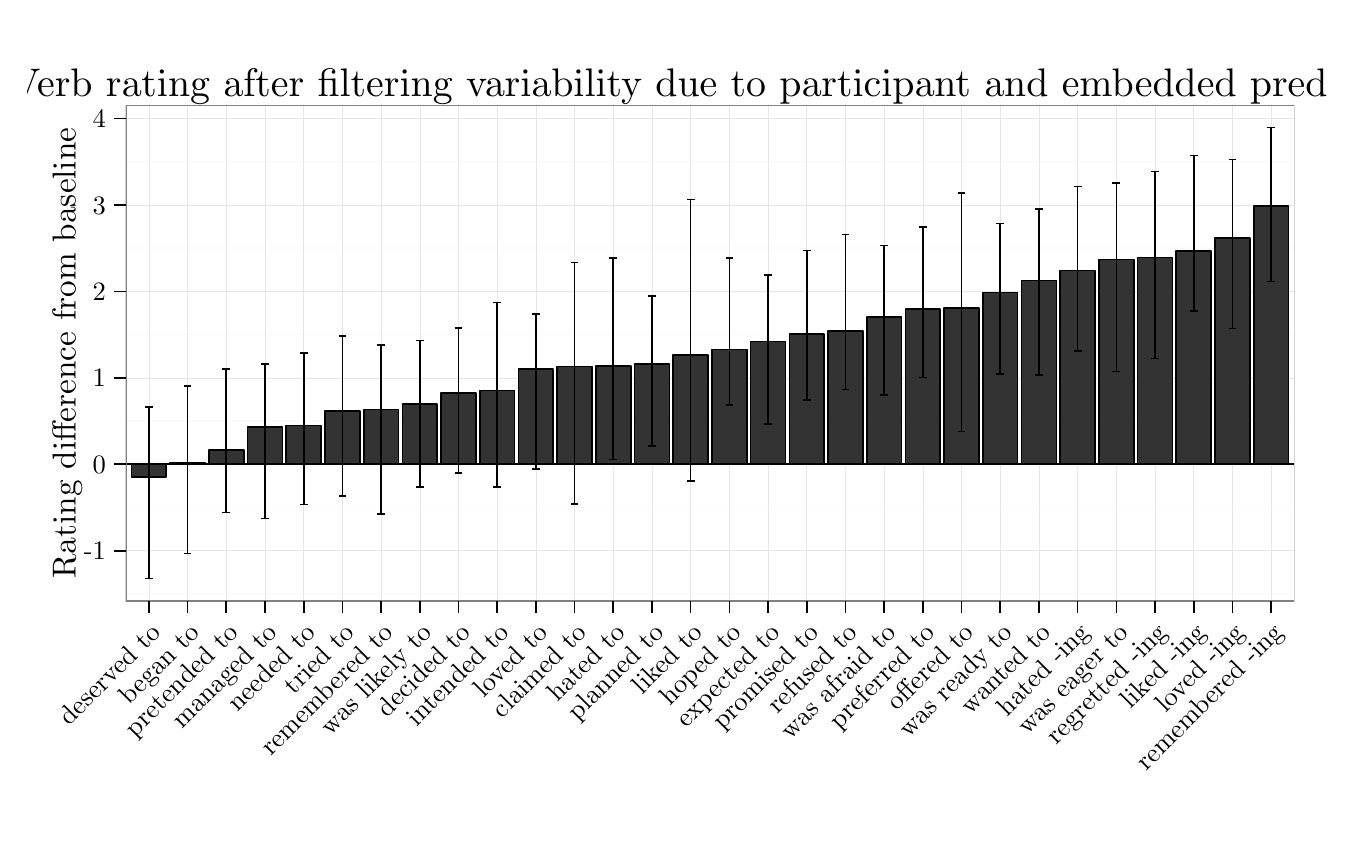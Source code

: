 % Created by tikzDevice version 0.6.2-92-0ad2792 on 2013-12-17 15:54:24
% !TEX encoding = UTF-8 Unicode
\begin{tikzpicture}[x=1pt,y=1pt]
\definecolor[named]{fillColor}{rgb}{1.00,1.00,1.00}
\path[use as bounding box,fill=fillColor,fill opacity=0.00] (0,0) rectangle (469.75,289.08);
\begin{scope}
\path[clip] (  0.00,  0.00) rectangle (469.75,289.08);
\definecolor[named]{drawColor}{rgb}{1.00,1.00,1.00}
\definecolor[named]{fillColor}{rgb}{1.00,1.00,1.00}

\path[draw=drawColor,line width= 0.6pt,line join=round,line cap=round,fill=fillColor] (  0.00,  0.00) rectangle (469.76,289.08);
\end{scope}
\begin{scope}
\path[clip] ( 35.42, 81.90) rectangle (457.71,261.09);
\definecolor[named]{fillColor}{rgb}{1.00,1.00,1.00}

\path[fill=fillColor] ( 35.42, 81.90) rectangle (457.71,261.09);
\definecolor[named]{drawColor}{rgb}{0.98,0.98,0.98}

\path[draw=drawColor,line width= 0.6pt,line join=round] ( 35.42, 84.48) --
	(457.71, 84.48);

\path[draw=drawColor,line width= 0.6pt,line join=round] ( 35.42,115.71) --
	(457.71,115.71);

\path[draw=drawColor,line width= 0.6pt,line join=round] ( 35.42,146.93) --
	(457.71,146.93);

\path[draw=drawColor,line width= 0.6pt,line join=round] ( 35.42,178.16) --
	(457.71,178.16);

\path[draw=drawColor,line width= 0.6pt,line join=round] ( 35.42,209.39) --
	(457.71,209.39);

\path[draw=drawColor,line width= 0.6pt,line join=round] ( 35.42,240.61) --
	(457.71,240.61);
\definecolor[named]{drawColor}{rgb}{0.90,0.90,0.90}

\path[draw=drawColor,line width= 0.2pt,line join=round] ( 35.42,100.09) --
	(457.71,100.09);

\path[draw=drawColor,line width= 0.2pt,line join=round] ( 35.42,131.32) --
	(457.71,131.32);

\path[draw=drawColor,line width= 0.2pt,line join=round] ( 35.42,162.55) --
	(457.71,162.55);

\path[draw=drawColor,line width= 0.2pt,line join=round] ( 35.42,193.77) --
	(457.71,193.77);

\path[draw=drawColor,line width= 0.2pt,line join=round] ( 35.42,225.00) --
	(457.71,225.00);

\path[draw=drawColor,line width= 0.2pt,line join=round] ( 35.42,256.23) --
	(457.71,256.23);

\path[draw=drawColor,line width= 0.2pt,line join=round] ( 43.81, 81.90) --
	( 43.81,261.09);

\path[draw=drawColor,line width= 0.2pt,line join=round] ( 57.79, 81.90) --
	( 57.79,261.09);

\path[draw=drawColor,line width= 0.2pt,line join=round] ( 71.78, 81.90) --
	( 71.78,261.09);

\path[draw=drawColor,line width= 0.2pt,line join=round] ( 85.76, 81.90) --
	( 85.76,261.09);

\path[draw=drawColor,line width= 0.2pt,line join=round] ( 99.74, 81.90) --
	( 99.74,261.09);

\path[draw=drawColor,line width= 0.2pt,line join=round] (113.73, 81.90) --
	(113.73,261.09);

\path[draw=drawColor,line width= 0.2pt,line join=round] (127.71, 81.90) --
	(127.71,261.09);

\path[draw=drawColor,line width= 0.2pt,line join=round] (141.69, 81.90) --
	(141.69,261.09);

\path[draw=drawColor,line width= 0.2pt,line join=round] (155.68, 81.90) --
	(155.68,261.09);

\path[draw=drawColor,line width= 0.2pt,line join=round] (169.66, 81.90) --
	(169.66,261.09);

\path[draw=drawColor,line width= 0.2pt,line join=round] (183.64, 81.90) --
	(183.64,261.09);

\path[draw=drawColor,line width= 0.2pt,line join=round] (197.62, 81.90) --
	(197.62,261.09);

\path[draw=drawColor,line width= 0.2pt,line join=round] (211.61, 81.90) --
	(211.61,261.09);

\path[draw=drawColor,line width= 0.2pt,line join=round] (225.59, 81.90) --
	(225.59,261.09);

\path[draw=drawColor,line width= 0.2pt,line join=round] (239.57, 81.90) --
	(239.57,261.09);

\path[draw=drawColor,line width= 0.2pt,line join=round] (253.56, 81.90) --
	(253.56,261.09);

\path[draw=drawColor,line width= 0.2pt,line join=round] (267.54, 81.90) --
	(267.54,261.09);

\path[draw=drawColor,line width= 0.2pt,line join=round] (281.52, 81.90) --
	(281.52,261.09);

\path[draw=drawColor,line width= 0.2pt,line join=round] (295.51, 81.90) --
	(295.51,261.09);

\path[draw=drawColor,line width= 0.2pt,line join=round] (309.49, 81.90) --
	(309.49,261.09);

\path[draw=drawColor,line width= 0.2pt,line join=round] (323.47, 81.90) --
	(323.47,261.09);

\path[draw=drawColor,line width= 0.2pt,line join=round] (337.46, 81.90) --
	(337.46,261.09);

\path[draw=drawColor,line width= 0.2pt,line join=round] (351.44, 81.90) --
	(351.44,261.09);

\path[draw=drawColor,line width= 0.2pt,line join=round] (365.42, 81.90) --
	(365.42,261.09);

\path[draw=drawColor,line width= 0.2pt,line join=round] (379.40, 81.90) --
	(379.40,261.09);

\path[draw=drawColor,line width= 0.2pt,line join=round] (393.39, 81.90) --
	(393.39,261.09);

\path[draw=drawColor,line width= 0.2pt,line join=round] (407.37, 81.90) --
	(407.37,261.09);

\path[draw=drawColor,line width= 0.2pt,line join=round] (421.35, 81.90) --
	(421.35,261.09);

\path[draw=drawColor,line width= 0.2pt,line join=round] (435.34, 81.90) --
	(435.34,261.09);

\path[draw=drawColor,line width= 0.2pt,line join=round] (449.32, 81.90) --
	(449.32,261.09);
\definecolor[named]{drawColor}{rgb}{0.00,0.00,0.00}
\definecolor[named]{fillColor}{rgb}{0.20,0.20,0.20}

\path[draw=drawColor,line width= 0.6pt,line join=round,fill=fillColor] ( 37.52,126.70) rectangle ( 50.10,131.32);

\path[draw=drawColor,line width= 0.6pt,line join=round,fill=fillColor] ( 51.50,131.32) rectangle ( 64.09,131.92);

\path[draw=drawColor,line width= 0.6pt,line join=round,fill=fillColor] ( 65.48,131.32) rectangle ( 78.07,136.40);

\path[draw=drawColor,line width= 0.6pt,line join=round,fill=fillColor] ( 79.47,131.32) rectangle ( 92.05,144.80);

\path[draw=drawColor,line width= 0.6pt,line join=round,fill=fillColor] ( 93.45,131.32) rectangle (106.04,145.30);

\path[draw=drawColor,line width= 0.6pt,line join=round,fill=fillColor] (107.43,131.32) rectangle (120.02,150.67);

\path[draw=drawColor,line width= 0.6pt,line join=round,fill=fillColor] (121.42,131.32) rectangle (134.00,151.07);

\path[draw=drawColor,line width= 0.6pt,line join=round,fill=fillColor] (135.40,131.32) rectangle (147.98,153.05);

\path[draw=drawColor,line width= 0.6pt,line join=round,fill=fillColor] (149.38,131.32) rectangle (161.97,157.09);

\path[draw=drawColor,line width= 0.6pt,line join=round,fill=fillColor] (163.37,131.32) rectangle (175.95,157.96);

\path[draw=drawColor,line width= 0.6pt,line join=round,fill=fillColor] (177.35,131.32) rectangle (189.93,165.80);

\path[draw=drawColor,line width= 0.6pt,line join=round,fill=fillColor] (191.33,131.32) rectangle (203.92,166.67);

\path[draw=drawColor,line width= 0.6pt,line join=round,fill=fillColor] (205.32,131.32) rectangle (217.90,166.90);

\path[draw=drawColor,line width= 0.6pt,line join=round,fill=fillColor] (219.30,131.32) rectangle (231.88,167.56);

\path[draw=drawColor,line width= 0.6pt,line join=round,fill=fillColor] (233.28,131.32) rectangle (245.87,170.72);

\path[draw=drawColor,line width= 0.6pt,line join=round,fill=fillColor] (247.26,131.32) rectangle (259.85,172.84);

\path[draw=drawColor,line width= 0.6pt,line join=round,fill=fillColor] (261.25,131.32) rectangle (273.83,175.64);

\path[draw=drawColor,line width= 0.6pt,line join=round,fill=fillColor] (275.23,131.32) rectangle (287.82,178.35);

\path[draw=drawColor,line width= 0.6pt,line join=round,fill=fillColor] (289.21,131.32) rectangle (301.80,179.39);

\path[draw=drawColor,line width= 0.6pt,line join=round,fill=fillColor] (303.20,131.32) rectangle (315.78,184.47);

\path[draw=drawColor,line width= 0.6pt,line join=round,fill=fillColor] (317.18,131.32) rectangle (329.76,187.48);

\path[draw=drawColor,line width= 0.6pt,line join=round,fill=fillColor] (331.16,131.32) rectangle (343.75,187.88);

\path[draw=drawColor,line width= 0.6pt,line join=round,fill=fillColor] (345.15,131.32) rectangle (357.73,193.36);

\path[draw=drawColor,line width= 0.6pt,line join=round,fill=fillColor] (359.13,131.32) rectangle (371.71,197.69);

\path[draw=drawColor,line width= 0.6pt,line join=round,fill=fillColor] (373.11,131.32) rectangle (385.70,201.34);

\path[draw=drawColor,line width= 0.6pt,line join=round,fill=fillColor] (387.10,131.32) rectangle (399.68,205.32);

\path[draw=drawColor,line width= 0.6pt,line join=round,fill=fillColor] (401.08,131.32) rectangle (413.66,206.04);

\path[draw=drawColor,line width= 0.6pt,line join=round,fill=fillColor] (415.06,131.32) rectangle (427.65,208.26);

\path[draw=drawColor,line width= 0.6pt,line join=round,fill=fillColor] (429.04,131.32) rectangle (441.63,213.09);

\path[draw=drawColor,line width= 0.6pt,line join=round,fill=fillColor] (443.03,131.32) rectangle (455.61,224.70);

\path[draw=drawColor,line width= 0.6pt,line join=round] ( 42.41,151.92) --
	( 45.21,151.92);

\path[draw=drawColor,line width= 0.6pt,line join=round] ( 43.81,151.92) --
	( 43.81, 90.05);

\path[draw=drawColor,line width= 0.6pt,line join=round] ( 42.41, 90.05) --
	( 45.21, 90.05);

\path[draw=drawColor,line width= 0.6pt,line join=round] ( 56.40,159.66) --
	( 59.19,159.66);

\path[draw=drawColor,line width= 0.6pt,line join=round] ( 57.79,159.66) --
	( 57.79, 99.02);

\path[draw=drawColor,line width= 0.6pt,line join=round] ( 56.40, 99.02) --
	( 59.19, 99.02);

\path[draw=drawColor,line width= 0.6pt,line join=round] ( 70.38,165.70) --
	( 73.18,165.70);

\path[draw=drawColor,line width= 0.6pt,line join=round] ( 71.78,165.70) --
	( 71.78,113.91);

\path[draw=drawColor,line width= 0.6pt,line join=round] ( 70.38,113.91) --
	( 73.18,113.91);

\path[draw=drawColor,line width= 0.6pt,line join=round] ( 84.36,167.54) --
	( 87.16,167.54);

\path[draw=drawColor,line width= 0.6pt,line join=round] ( 85.76,167.54) --
	( 85.76,111.74);

\path[draw=drawColor,line width= 0.6pt,line join=round] ( 84.36,111.74) --
	( 87.16,111.74);

\path[draw=drawColor,line width= 0.6pt,line join=round] ( 98.34,171.60) --
	(101.14,171.60);

\path[draw=drawColor,line width= 0.6pt,line join=round] ( 99.74,171.60) --
	( 99.74,116.76);

\path[draw=drawColor,line width= 0.6pt,line join=round] ( 98.34,116.76) --
	(101.14,116.76);

\path[draw=drawColor,line width= 0.6pt,line join=round] (112.33,177.60) --
	(115.12,177.60);

\path[draw=drawColor,line width= 0.6pt,line join=round] (113.73,177.60) --
	(113.73,119.92);

\path[draw=drawColor,line width= 0.6pt,line join=round] (112.33,119.92) --
	(115.12,119.92);

\path[draw=drawColor,line width= 0.6pt,line join=round] (126.31,174.31) --
	(129.11,174.31);

\path[draw=drawColor,line width= 0.6pt,line join=round] (127.71,174.31) --
	(127.71,113.43);

\path[draw=drawColor,line width= 0.6pt,line join=round] (126.31,113.43) --
	(129.11,113.43);

\path[draw=drawColor,line width= 0.6pt,line join=round] (140.29,176.09) --
	(143.09,176.09);

\path[draw=drawColor,line width= 0.6pt,line join=round] (141.69,176.09) --
	(141.69,123.18);

\path[draw=drawColor,line width= 0.6pt,line join=round] (140.29,123.18) --
	(143.09,123.18);

\path[draw=drawColor,line width= 0.6pt,line join=round] (154.28,180.55) --
	(157.07,180.55);

\path[draw=drawColor,line width= 0.6pt,line join=round] (155.68,180.55) --
	(155.68,128.25);

\path[draw=drawColor,line width= 0.6pt,line join=round] (154.28,128.25) --
	(157.07,128.25);

\path[draw=drawColor,line width= 0.6pt,line join=round] (168.26,189.73) --
	(171.06,189.73);

\path[draw=drawColor,line width= 0.6pt,line join=round] (169.66,189.73) --
	(169.66,123.17);

\path[draw=drawColor,line width= 0.6pt,line join=round] (168.26,123.17) --
	(171.06,123.17);

\path[draw=drawColor,line width= 0.6pt,line join=round] (182.24,185.66) --
	(185.04,185.66);

\path[draw=drawColor,line width= 0.6pt,line join=round] (183.64,185.66) --
	(183.64,129.53);

\path[draw=drawColor,line width= 0.6pt,line join=round] (182.24,129.53) --
	(185.04,129.53);

\path[draw=drawColor,line width= 0.6pt,line join=round] (196.23,204.18) --
	(199.02,204.18);

\path[draw=drawColor,line width= 0.6pt,line join=round] (197.62,204.18) --
	(197.62,116.97);

\path[draw=drawColor,line width= 0.6pt,line join=round] (196.23,116.97) --
	(199.02,116.97);

\path[draw=drawColor,line width= 0.6pt,line join=round] (210.21,205.93) --
	(213.01,205.93);

\path[draw=drawColor,line width= 0.6pt,line join=round] (211.61,205.93) --
	(211.61,133.06);

\path[draw=drawColor,line width= 0.6pt,line join=round] (210.21,133.06) --
	(213.01,133.06);

\path[draw=drawColor,line width= 0.6pt,line join=round] (224.19,192.15) --
	(226.99,192.15);

\path[draw=drawColor,line width= 0.6pt,line join=round] (225.59,192.15) --
	(225.59,137.89);

\path[draw=drawColor,line width= 0.6pt,line join=round] (224.19,137.89) --
	(226.99,137.89);

\path[draw=drawColor,line width= 0.6pt,line join=round] (238.18,227.01) --
	(240.97,227.01);

\path[draw=drawColor,line width= 0.6pt,line join=round] (239.57,227.01) --
	(239.57,125.20);

\path[draw=drawColor,line width= 0.6pt,line join=round] (238.18,125.20) --
	(240.97,125.20);

\path[draw=drawColor,line width= 0.6pt,line join=round] (252.16,205.74) --
	(254.96,205.74);

\path[draw=drawColor,line width= 0.6pt,line join=round] (253.56,205.74) --
	(253.56,152.77);

\path[draw=drawColor,line width= 0.6pt,line join=round] (252.16,152.77) --
	(254.96,152.77);

\path[draw=drawColor,line width= 0.6pt,line join=round] (266.14,199.81) --
	(268.94,199.81);

\path[draw=drawColor,line width= 0.6pt,line join=round] (267.54,199.81) --
	(267.54,145.90);

\path[draw=drawColor,line width= 0.6pt,line join=round] (266.14,145.90) --
	(268.94,145.90);

\path[draw=drawColor,line width= 0.6pt,line join=round] (280.12,208.56) --
	(282.92,208.56);

\path[draw=drawColor,line width= 0.6pt,line join=round] (281.52,208.56) --
	(281.52,154.44);

\path[draw=drawColor,line width= 0.6pt,line join=round] (280.12,154.44) --
	(282.92,154.44);

\path[draw=drawColor,line width= 0.6pt,line join=round] (294.11,214.34) --
	(296.90,214.34);

\path[draw=drawColor,line width= 0.6pt,line join=round] (295.51,214.34) --
	(295.51,158.28);

\path[draw=drawColor,line width= 0.6pt,line join=round] (294.11,158.28) --
	(296.90,158.28);

\path[draw=drawColor,line width= 0.6pt,line join=round] (308.09,210.42) --
	(310.89,210.42);

\path[draw=drawColor,line width= 0.6pt,line join=round] (309.49,210.42) --
	(309.49,156.36);

\path[draw=drawColor,line width= 0.6pt,line join=round] (308.09,156.36) --
	(310.89,156.36);

\path[draw=drawColor,line width= 0.6pt,line join=round] (322.07,216.96) --
	(324.87,216.96);

\path[draw=drawColor,line width= 0.6pt,line join=round] (323.47,216.96) --
	(323.47,162.62);

\path[draw=drawColor,line width= 0.6pt,line join=round] (322.07,162.62) --
	(324.87,162.62);

\path[draw=drawColor,line width= 0.6pt,line join=round] (336.06,229.27) --
	(338.85,229.27);

\path[draw=drawColor,line width= 0.6pt,line join=round] (337.46,229.27) --
	(337.46,143.11);

\path[draw=drawColor,line width= 0.6pt,line join=round] (336.06,143.11) --
	(338.85,143.11);

\path[draw=drawColor,line width= 0.6pt,line join=round] (350.04,218.35) --
	(352.84,218.35);

\path[draw=drawColor,line width= 0.6pt,line join=round] (351.44,218.35) --
	(351.44,163.86);

\path[draw=drawColor,line width= 0.6pt,line join=round] (350.04,163.86) --
	(352.84,163.86);

\path[draw=drawColor,line width= 0.6pt,line join=round] (364.02,223.49) --
	(366.82,223.49);

\path[draw=drawColor,line width= 0.6pt,line join=round] (365.42,223.49) --
	(365.42,163.62);

\path[draw=drawColor,line width= 0.6pt,line join=round] (364.02,163.62) --
	(366.82,163.62);

\path[draw=drawColor,line width= 0.6pt,line join=round] (378.01,231.68) --
	(380.80,231.68);

\path[draw=drawColor,line width= 0.6pt,line join=round] (379.40,231.68) --
	(379.40,172.36);

\path[draw=drawColor,line width= 0.6pt,line join=round] (378.01,172.36) --
	(380.80,172.36);

\path[draw=drawColor,line width= 0.6pt,line join=round] (391.99,233.06) --
	(394.79,233.06);

\path[draw=drawColor,line width= 0.6pt,line join=round] (393.39,233.06) --
	(393.39,164.80);

\path[draw=drawColor,line width= 0.6pt,line join=round] (391.99,164.80) --
	(394.79,164.80);

\path[draw=drawColor,line width= 0.6pt,line join=round] (405.97,237.08) --
	(408.77,237.08);

\path[draw=drawColor,line width= 0.6pt,line join=round] (407.37,237.08) --
	(407.37,169.50);

\path[draw=drawColor,line width= 0.6pt,line join=round] (405.97,169.50) --
	(408.77,169.50);

\path[draw=drawColor,line width= 0.6pt,line join=round] (419.96,242.85) --
	(422.75,242.85);

\path[draw=drawColor,line width= 0.6pt,line join=round] (421.35,242.85) --
	(421.35,186.75);

\path[draw=drawColor,line width= 0.6pt,line join=round] (419.96,186.75) --
	(422.75,186.75);

\path[draw=drawColor,line width= 0.6pt,line join=round] (433.94,241.40) --
	(436.74,241.40);

\path[draw=drawColor,line width= 0.6pt,line join=round] (435.34,241.40) --
	(435.34,180.41);

\path[draw=drawColor,line width= 0.6pt,line join=round] (433.94,180.41) --
	(436.74,180.41);

\path[draw=drawColor,line width= 0.6pt,line join=round] (447.92,252.95) --
	(450.72,252.95);

\path[draw=drawColor,line width= 0.6pt,line join=round] (449.32,252.95) --
	(449.32,197.40);

\path[draw=drawColor,line width= 0.6pt,line join=round] (447.92,197.40) --
	(450.72,197.40);
\definecolor[named]{fillColor}{rgb}{0.00,0.00,0.00}

\path[draw=drawColor,line width= 0.6pt,line join=round,fill=fillColor] ( 35.42,131.32) -- (457.71,131.32);
\definecolor[named]{drawColor}{rgb}{0.50,0.50,0.50}

\path[draw=drawColor,line width= 0.6pt,line join=round,line cap=round] ( 35.42, 81.90) rectangle (457.71,261.09);
\end{scope}
\begin{scope}
\path[clip] (  0.00,  0.00) rectangle (469.75,289.08);
\definecolor[named]{drawColor}{rgb}{0.00,0.00,0.00}

\node[text=drawColor,anchor=base east,inner sep=0pt, outer sep=0pt, scale=  0.96] at ( 28.31, 96.79) {-1};

\node[text=drawColor,anchor=base east,inner sep=0pt, outer sep=0pt, scale=  0.96] at ( 28.31,128.01) {0};

\node[text=drawColor,anchor=base east,inner sep=0pt, outer sep=0pt, scale=  0.96] at ( 28.31,159.24) {1};

\node[text=drawColor,anchor=base east,inner sep=0pt, outer sep=0pt, scale=  0.96] at ( 28.31,190.47) {2};

\node[text=drawColor,anchor=base east,inner sep=0pt, outer sep=0pt, scale=  0.96] at ( 28.31,221.69) {3};

\node[text=drawColor,anchor=base east,inner sep=0pt, outer sep=0pt, scale=  0.96] at ( 28.31,252.92) {4};
\end{scope}
\begin{scope}
\path[clip] (  0.00,  0.00) rectangle (469.75,289.08);
\definecolor[named]{drawColor}{rgb}{0.00,0.00,0.00}

\path[draw=drawColor,line width= 0.6pt,line join=round] ( 31.15,100.09) --
	( 35.42,100.09);

\path[draw=drawColor,line width= 0.6pt,line join=round] ( 31.15,131.32) --
	( 35.42,131.32);

\path[draw=drawColor,line width= 0.6pt,line join=round] ( 31.15,162.55) --
	( 35.42,162.55);

\path[draw=drawColor,line width= 0.6pt,line join=round] ( 31.15,193.77) --
	( 35.42,193.77);

\path[draw=drawColor,line width= 0.6pt,line join=round] ( 31.15,225.00) --
	( 35.42,225.00);

\path[draw=drawColor,line width= 0.6pt,line join=round] ( 31.15,256.23) --
	( 35.42,256.23);
\end{scope}
\begin{scope}
\path[clip] (  0.00,  0.00) rectangle (469.75,289.08);
\definecolor[named]{drawColor}{rgb}{0.00,0.00,0.00}

\path[draw=drawColor,line width= 0.6pt,line join=round] ( 43.81, 77.64) --
	( 43.81, 81.90);

\path[draw=drawColor,line width= 0.6pt,line join=round] ( 57.79, 77.64) --
	( 57.79, 81.90);

\path[draw=drawColor,line width= 0.6pt,line join=round] ( 71.78, 77.64) --
	( 71.78, 81.90);

\path[draw=drawColor,line width= 0.6pt,line join=round] ( 85.76, 77.64) --
	( 85.76, 81.90);

\path[draw=drawColor,line width= 0.6pt,line join=round] ( 99.74, 77.64) --
	( 99.74, 81.90);

\path[draw=drawColor,line width= 0.6pt,line join=round] (113.73, 77.64) --
	(113.73, 81.90);

\path[draw=drawColor,line width= 0.6pt,line join=round] (127.71, 77.64) --
	(127.71, 81.90);

\path[draw=drawColor,line width= 0.6pt,line join=round] (141.69, 77.64) --
	(141.69, 81.90);

\path[draw=drawColor,line width= 0.6pt,line join=round] (155.68, 77.64) --
	(155.68, 81.90);

\path[draw=drawColor,line width= 0.6pt,line join=round] (169.66, 77.64) --
	(169.66, 81.90);

\path[draw=drawColor,line width= 0.6pt,line join=round] (183.64, 77.64) --
	(183.64, 81.90);

\path[draw=drawColor,line width= 0.6pt,line join=round] (197.62, 77.64) --
	(197.62, 81.90);

\path[draw=drawColor,line width= 0.6pt,line join=round] (211.61, 77.64) --
	(211.61, 81.90);

\path[draw=drawColor,line width= 0.6pt,line join=round] (225.59, 77.64) --
	(225.59, 81.90);

\path[draw=drawColor,line width= 0.6pt,line join=round] (239.57, 77.64) --
	(239.57, 81.90);

\path[draw=drawColor,line width= 0.6pt,line join=round] (253.56, 77.64) --
	(253.56, 81.90);

\path[draw=drawColor,line width= 0.6pt,line join=round] (267.54, 77.64) --
	(267.54, 81.90);

\path[draw=drawColor,line width= 0.6pt,line join=round] (281.52, 77.64) --
	(281.52, 81.90);

\path[draw=drawColor,line width= 0.6pt,line join=round] (295.51, 77.64) --
	(295.51, 81.90);

\path[draw=drawColor,line width= 0.6pt,line join=round] (309.49, 77.64) --
	(309.49, 81.90);

\path[draw=drawColor,line width= 0.6pt,line join=round] (323.47, 77.64) --
	(323.47, 81.90);

\path[draw=drawColor,line width= 0.6pt,line join=round] (337.46, 77.64) --
	(337.46, 81.90);

\path[draw=drawColor,line width= 0.6pt,line join=round] (351.44, 77.64) --
	(351.44, 81.90);

\path[draw=drawColor,line width= 0.6pt,line join=round] (365.42, 77.64) --
	(365.42, 81.90);

\path[draw=drawColor,line width= 0.6pt,line join=round] (379.40, 77.64) --
	(379.40, 81.90);

\path[draw=drawColor,line width= 0.6pt,line join=round] (393.39, 77.64) --
	(393.39, 81.90);

\path[draw=drawColor,line width= 0.6pt,line join=round] (407.37, 77.64) --
	(407.37, 81.90);

\path[draw=drawColor,line width= 0.6pt,line join=round] (421.35, 77.64) --
	(421.35, 81.90);

\path[draw=drawColor,line width= 0.6pt,line join=round] (435.34, 77.64) --
	(435.34, 81.90);

\path[draw=drawColor,line width= 0.6pt,line join=round] (449.32, 77.64) --
	(449.32, 81.90);
\end{scope}
\begin{scope}
\path[clip] (  0.00,  0.00) rectangle (469.75,289.08);
\definecolor[named]{drawColor}{rgb}{0.00,0.00,0.00}

\node[text=drawColor,rotate= 45.00,anchor=base east,inner sep=0pt, outer sep=0pt, scale=  0.96] at ( 48.49, 70.12) {deserved to};

\node[text=drawColor,rotate= 45.00,anchor=base east,inner sep=0pt, outer sep=0pt, scale=  0.96] at ( 62.47, 70.12) {began to};

\node[text=drawColor,rotate= 45.00,anchor=base east,inner sep=0pt, outer sep=0pt, scale=  0.96] at ( 76.45, 70.12) {pretended to};

\node[text=drawColor,rotate= 45.00,anchor=base east,inner sep=0pt, outer sep=0pt, scale=  0.96] at ( 90.44, 70.12) {managed to};

\node[text=drawColor,rotate= 45.00,anchor=base east,inner sep=0pt, outer sep=0pt, scale=  0.96] at (104.42, 70.12) {needed to};

\node[text=drawColor,rotate= 45.00,anchor=base east,inner sep=0pt, outer sep=0pt, scale=  0.96] at (118.40, 70.12) {tried to};

\node[text=drawColor,rotate= 45.00,anchor=base east,inner sep=0pt, outer sep=0pt, scale=  0.96] at (132.38, 70.12) {remembered to};

\node[text=drawColor,rotate= 45.00,anchor=base east,inner sep=0pt, outer sep=0pt, scale=  0.96] at (146.37, 70.12) {was likely to};

\node[text=drawColor,rotate= 45.00,anchor=base east,inner sep=0pt, outer sep=0pt, scale=  0.96] at (160.35, 70.12) {decided to};

\node[text=drawColor,rotate= 45.00,anchor=base east,inner sep=0pt, outer sep=0pt, scale=  0.96] at (174.33, 70.12) {intended to};

\node[text=drawColor,rotate= 45.00,anchor=base east,inner sep=0pt, outer sep=0pt, scale=  0.96] at (188.32, 70.12) {loved to};

\node[text=drawColor,rotate= 45.00,anchor=base east,inner sep=0pt, outer sep=0pt, scale=  0.96] at (202.30, 70.12) {claimed to};

\node[text=drawColor,rotate= 45.00,anchor=base east,inner sep=0pt, outer sep=0pt, scale=  0.96] at (216.28, 70.12) {hated to};

\node[text=drawColor,rotate= 45.00,anchor=base east,inner sep=0pt, outer sep=0pt, scale=  0.96] at (230.27, 70.12) {planned to};

\node[text=drawColor,rotate= 45.00,anchor=base east,inner sep=0pt, outer sep=0pt, scale=  0.96] at (244.25, 70.12) {liked to};

\node[text=drawColor,rotate= 45.00,anchor=base east,inner sep=0pt, outer sep=0pt, scale=  0.96] at (258.23, 70.12) {hoped to};

\node[text=drawColor,rotate= 45.00,anchor=base east,inner sep=0pt, outer sep=0pt, scale=  0.96] at (272.22, 70.12) {expected to};

\node[text=drawColor,rotate= 45.00,anchor=base east,inner sep=0pt, outer sep=0pt, scale=  0.96] at (286.20, 70.12) {promised to};

\node[text=drawColor,rotate= 45.00,anchor=base east,inner sep=0pt, outer sep=0pt, scale=  0.96] at (300.18, 70.12) {refused to};

\node[text=drawColor,rotate= 45.00,anchor=base east,inner sep=0pt, outer sep=0pt, scale=  0.96] at (314.16, 70.12) {was afraid to};

\node[text=drawColor,rotate= 45.00,anchor=base east,inner sep=0pt, outer sep=0pt, scale=  0.96] at (328.15, 70.12) {preferred to};

\node[text=drawColor,rotate= 45.00,anchor=base east,inner sep=0pt, outer sep=0pt, scale=  0.96] at (342.13, 70.12) {offered to};

\node[text=drawColor,rotate= 45.00,anchor=base east,inner sep=0pt, outer sep=0pt, scale=  0.96] at (356.11, 70.12) {was ready to};

\node[text=drawColor,rotate= 45.00,anchor=base east,inner sep=0pt, outer sep=0pt, scale=  0.96] at (370.10, 70.12) {wanted to};

\node[text=drawColor,rotate= 45.00,anchor=base east,inner sep=0pt, outer sep=0pt, scale=  0.96] at (384.08, 70.12) {hated -ing};

\node[text=drawColor,rotate= 45.00,anchor=base east,inner sep=0pt, outer sep=0pt, scale=  0.96] at (398.06, 70.12) {was eager to};

\node[text=drawColor,rotate= 45.00,anchor=base east,inner sep=0pt, outer sep=0pt, scale=  0.96] at (412.05, 70.12) {regretted -ing};

\node[text=drawColor,rotate= 45.00,anchor=base east,inner sep=0pt, outer sep=0pt, scale=  0.96] at (426.03, 70.12) {liked -ing};

\node[text=drawColor,rotate= 45.00,anchor=base east,inner sep=0pt, outer sep=0pt, scale=  0.96] at (440.01, 70.12) {loved -ing};

\node[text=drawColor,rotate= 45.00,anchor=base east,inner sep=0pt, outer sep=0pt, scale=  0.96] at (454.00, 70.12) {remembered -ing};
\end{scope}
\begin{scope}
\path[clip] (  0.00,  0.00) rectangle (469.75,289.08);
\definecolor[named]{drawColor}{rgb}{0.00,0.00,0.00}

\node[text=drawColor,rotate= 90.00,anchor=base,inner sep=0pt, outer sep=0pt, scale=  1.20] at ( 17.30,171.50) {Rating difference from baseline};
\end{scope}
\begin{scope}
\path[clip] (  0.00,  0.00) rectangle (469.75,289.08);
\definecolor[named]{drawColor}{rgb}{0.00,0.00,0.00}

\node[text=drawColor,anchor=base,inner sep=0pt, outer sep=0pt, scale=  1.44] at (246.57,264.11) {Verb rating after filtering variability due to participant and embedded predicate};
\end{scope}
\end{tikzpicture}
